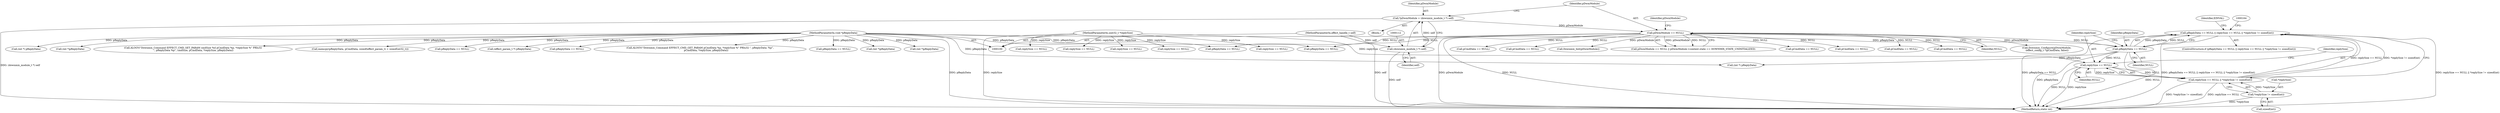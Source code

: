 digraph "0_Android_f490fc335772a9b14e78997486f4a572b0594c04@API" {
"1000144" [label="(Call,pReplyData == NULL || replySize == NULL || *replySize != sizeof(int))"];
"1000145" [label="(Call,pReplyData == NULL)"];
"1000106" [label="(MethodParameterIn,void *pReplyData)"];
"1000117" [label="(Call,pDwmModule == NULL)"];
"1000109" [label="(Call,*pDwmModule = (downmix_module_t *) self)"];
"1000111" [label="(Call,(downmix_module_t *) self)"];
"1000101" [label="(MethodParameterIn,effect_handle_t self)"];
"1000148" [label="(Call,replySize == NULL || *replySize != sizeof(int))"];
"1000149" [label="(Call,replySize == NULL)"];
"1000105" [label="(MethodParameterIn,uint32_t *replySize)"];
"1000152" [label="(Call,*replySize != sizeof(int))"];
"1000199" [label="(Call,(int *) pReplyData)"];
"1000491" [label="(Call,pCmdData == NULL)"];
"1000118" [label="(Identifier,pDwmModule)"];
"1000149" [label="(Call,replySize == NULL)"];
"1000440" [label="(Call,(int *)pReplyData)"];
"1000562" [label="(Call,pCmdData == NULL)"];
"1000119" [label="(Identifier,NULL)"];
"1000310" [label="(Call,ALOGV(\"Downmix_Command EFFECT_CMD_SET_PARAM cmdSize %d pCmdData %p, *replySize %\" PRIu32\n \", pReplyData %p\", cmdSize, pCmdData, *replySize, pReplyData))"];
"1000111" [label="(Call,(downmix_module_t *) self)"];
"1000113" [label="(Identifier,self)"];
"1000163" [label="(Call,(int *) pReplyData)"];
"1000585" [label="(MethodReturn,static int)"];
"1000202" [label="(Call,Downmix_Configure(pDwmModule,\n (effect_config_t *)pCmdData, false))"];
"1000160" [label="(Identifier,EINVAL)"];
"1000509" [label="(Call,pCmdData == NULL)"];
"1000106" [label="(MethodParameterIn,void *pReplyData)"];
"1000172" [label="(Call,pCmdData == NULL)"];
"1000266" [label="(Call,memcpy(pReplyData, pCmdData, sizeof(effect_param_t) + sizeof(int32_t)))"];
"1000105" [label="(MethodParameterIn,uint32_t *replySize)"];
"1000333" [label="(Call,pReplyData == NULL)"];
"1000263" [label="(Call,(effect_param_t *) pReplyData)"];
"1000143" [label="(ControlStructure,if (pReplyData == NULL || replySize == NULL || *replySize != sizeof(int)))"];
"1000448" [label="(Call,pReplyData == NULL)"];
"1000155" [label="(Call,sizeof(int))"];
"1000144" [label="(Call,pReplyData == NULL || replySize == NULL || *replySize != sizeof(int))"];
"1000153" [label="(Call,*replySize)"];
"1000237" [label="(Call,pReplyData == NULL)"];
"1000241" [label="(Call,replySize == NULL)"];
"1000147" [label="(Identifier,NULL)"];
"1000117" [label="(Call,pDwmModule == NULL)"];
"1000185" [label="(Call,replySize == NULL)"];
"1000110" [label="(Identifier,pDwmModule)"];
"1000150" [label="(Identifier,replySize)"];
"1000215" [label="(Call,ALOGV(\"Downmix_Command EFFECT_CMD_GET_PARAM pCmdData %p, *replySize %\" PRIu32 \", pReplyData: %p\",\n                pCmdData, *replySize, pReplyData))"];
"1000181" [label="(Call,pReplyData == NULL)"];
"1000166" [label="(Call,Downmix_Init(pDwmModule))"];
"1000123" [label="(Identifier,pDwmModule)"];
"1000373" [label="(Call,(int *)pReplyData)"];
"1000116" [label="(Call,pDwmModule == NULL || pDwmModule->context.state == DOWNMIX_STATE_UNINITIALIZED)"];
"1000337" [label="(Call,replySize == NULL)"];
"1000107" [label="(Block,)"];
"1000223" [label="(Call,pCmdData == NULL)"];
"1000109" [label="(Call,*pDwmModule = (downmix_module_t *) self)"];
"1000319" [label="(Call,pCmdData == NULL)"];
"1000152" [label="(Call,*replySize != sizeof(int))"];
"1000405" [label="(Call,pReplyData == NULL)"];
"1000483" [label="(Call,(int *)pReplyData)"];
"1000452" [label="(Call,replySize == NULL)"];
"1000101" [label="(MethodParameterIn,effect_handle_t self)"];
"1000146" [label="(Identifier,pReplyData)"];
"1000148" [label="(Call,replySize == NULL || *replySize != sizeof(int))"];
"1000154" [label="(Identifier,replySize)"];
"1000409" [label="(Call,replySize == NULL)"];
"1000145" [label="(Call,pReplyData == NULL)"];
"1000151" [label="(Identifier,NULL)"];
"1000144" -> "1000143"  [label="AST: "];
"1000144" -> "1000145"  [label="CFG: "];
"1000144" -> "1000148"  [label="CFG: "];
"1000145" -> "1000144"  [label="AST: "];
"1000148" -> "1000144"  [label="AST: "];
"1000160" -> "1000144"  [label="CFG: "];
"1000164" -> "1000144"  [label="CFG: "];
"1000144" -> "1000585"  [label="DDG: pReplyData == NULL || replySize == NULL || *replySize != sizeof(int)"];
"1000144" -> "1000585"  [label="DDG: replySize == NULL || *replySize != sizeof(int)"];
"1000144" -> "1000585"  [label="DDG: pReplyData == NULL"];
"1000145" -> "1000144"  [label="DDG: pReplyData"];
"1000145" -> "1000144"  [label="DDG: NULL"];
"1000148" -> "1000144"  [label="DDG: replySize == NULL"];
"1000148" -> "1000144"  [label="DDG: *replySize != sizeof(int)"];
"1000145" -> "1000147"  [label="CFG: "];
"1000146" -> "1000145"  [label="AST: "];
"1000147" -> "1000145"  [label="AST: "];
"1000150" -> "1000145"  [label="CFG: "];
"1000145" -> "1000585"  [label="DDG: pReplyData"];
"1000145" -> "1000585"  [label="DDG: NULL"];
"1000106" -> "1000145"  [label="DDG: pReplyData"];
"1000117" -> "1000145"  [label="DDG: NULL"];
"1000145" -> "1000149"  [label="DDG: NULL"];
"1000145" -> "1000163"  [label="DDG: pReplyData"];
"1000106" -> "1000100"  [label="AST: "];
"1000106" -> "1000585"  [label="DDG: pReplyData"];
"1000106" -> "1000163"  [label="DDG: pReplyData"];
"1000106" -> "1000181"  [label="DDG: pReplyData"];
"1000106" -> "1000199"  [label="DDG: pReplyData"];
"1000106" -> "1000215"  [label="DDG: pReplyData"];
"1000106" -> "1000237"  [label="DDG: pReplyData"];
"1000106" -> "1000263"  [label="DDG: pReplyData"];
"1000106" -> "1000266"  [label="DDG: pReplyData"];
"1000106" -> "1000310"  [label="DDG: pReplyData"];
"1000106" -> "1000333"  [label="DDG: pReplyData"];
"1000106" -> "1000373"  [label="DDG: pReplyData"];
"1000106" -> "1000405"  [label="DDG: pReplyData"];
"1000106" -> "1000440"  [label="DDG: pReplyData"];
"1000106" -> "1000448"  [label="DDG: pReplyData"];
"1000106" -> "1000483"  [label="DDG: pReplyData"];
"1000117" -> "1000116"  [label="AST: "];
"1000117" -> "1000119"  [label="CFG: "];
"1000118" -> "1000117"  [label="AST: "];
"1000119" -> "1000117"  [label="AST: "];
"1000123" -> "1000117"  [label="CFG: "];
"1000116" -> "1000117"  [label="CFG: "];
"1000117" -> "1000585"  [label="DDG: pDwmModule"];
"1000117" -> "1000585"  [label="DDG: NULL"];
"1000117" -> "1000116"  [label="DDG: pDwmModule"];
"1000117" -> "1000116"  [label="DDG: NULL"];
"1000109" -> "1000117"  [label="DDG: pDwmModule"];
"1000117" -> "1000166"  [label="DDG: pDwmModule"];
"1000117" -> "1000172"  [label="DDG: NULL"];
"1000117" -> "1000202"  [label="DDG: pDwmModule"];
"1000117" -> "1000223"  [label="DDG: NULL"];
"1000117" -> "1000319"  [label="DDG: NULL"];
"1000117" -> "1000405"  [label="DDG: NULL"];
"1000117" -> "1000448"  [label="DDG: NULL"];
"1000117" -> "1000491"  [label="DDG: NULL"];
"1000117" -> "1000509"  [label="DDG: NULL"];
"1000117" -> "1000562"  [label="DDG: NULL"];
"1000109" -> "1000107"  [label="AST: "];
"1000109" -> "1000111"  [label="CFG: "];
"1000110" -> "1000109"  [label="AST: "];
"1000111" -> "1000109"  [label="AST: "];
"1000118" -> "1000109"  [label="CFG: "];
"1000109" -> "1000585"  [label="DDG: (downmix_module_t *) self"];
"1000111" -> "1000109"  [label="DDG: self"];
"1000111" -> "1000113"  [label="CFG: "];
"1000112" -> "1000111"  [label="AST: "];
"1000113" -> "1000111"  [label="AST: "];
"1000111" -> "1000585"  [label="DDG: self"];
"1000101" -> "1000111"  [label="DDG: self"];
"1000101" -> "1000100"  [label="AST: "];
"1000101" -> "1000585"  [label="DDG: self"];
"1000148" -> "1000149"  [label="CFG: "];
"1000148" -> "1000152"  [label="CFG: "];
"1000149" -> "1000148"  [label="AST: "];
"1000152" -> "1000148"  [label="AST: "];
"1000148" -> "1000585"  [label="DDG: *replySize != sizeof(int)"];
"1000148" -> "1000585"  [label="DDG: replySize == NULL"];
"1000149" -> "1000148"  [label="DDG: replySize"];
"1000149" -> "1000148"  [label="DDG: NULL"];
"1000152" -> "1000148"  [label="DDG: *replySize"];
"1000149" -> "1000151"  [label="CFG: "];
"1000150" -> "1000149"  [label="AST: "];
"1000151" -> "1000149"  [label="AST: "];
"1000154" -> "1000149"  [label="CFG: "];
"1000149" -> "1000585"  [label="DDG: NULL"];
"1000149" -> "1000585"  [label="DDG: replySize"];
"1000105" -> "1000149"  [label="DDG: replySize"];
"1000105" -> "1000100"  [label="AST: "];
"1000105" -> "1000585"  [label="DDG: replySize"];
"1000105" -> "1000185"  [label="DDG: replySize"];
"1000105" -> "1000241"  [label="DDG: replySize"];
"1000105" -> "1000337"  [label="DDG: replySize"];
"1000105" -> "1000409"  [label="DDG: replySize"];
"1000105" -> "1000452"  [label="DDG: replySize"];
"1000152" -> "1000155"  [label="CFG: "];
"1000153" -> "1000152"  [label="AST: "];
"1000155" -> "1000152"  [label="AST: "];
"1000152" -> "1000585"  [label="DDG: *replySize"];
}
